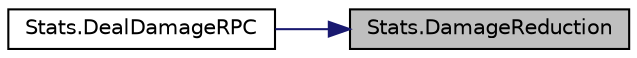 digraph "Stats.DamageReduction"
{
 // INTERACTIVE_SVG=YES
 // LATEX_PDF_SIZE
  edge [fontname="Helvetica",fontsize="10",labelfontname="Helvetica",labelfontsize="10"];
  node [fontname="Helvetica",fontsize="10",shape=record];
  rankdir="RL";
  Node1 [label="Stats.DamageReduction",height=0.2,width=0.4,color="black", fillcolor="grey75", style="filled", fontcolor="black",tooltip="Apply the corresponding damage to this entity according to the armor and magicResist it have"];
  Node1 -> Node2 [dir="back",color="midnightblue",fontsize="10",style="solid",fontname="Helvetica"];
  Node2 [label="Stats.DealDamageRPC",height=0.2,width=0.4,color="black", fillcolor="white", style="filled",URL="$class_stats.html#aa42ab5ae9f21d5c9b7670548e07495de",tooltip=" "];
}
